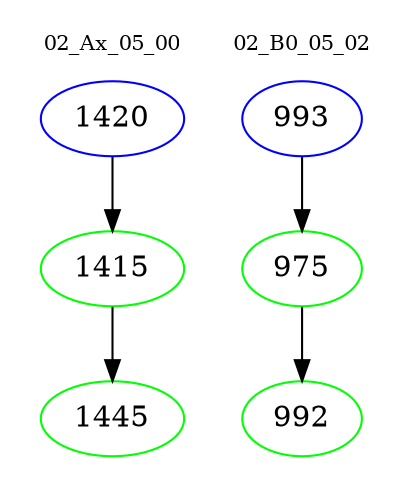 digraph{
subgraph cluster_0 {
color = white
label = "02_Ax_05_00";
fontsize=10;
T0_1420 [label="1420", color="blue"]
T0_1420 -> T0_1415 [color="black"]
T0_1415 [label="1415", color="green"]
T0_1415 -> T0_1445 [color="black"]
T0_1445 [label="1445", color="green"]
}
subgraph cluster_1 {
color = white
label = "02_B0_05_02";
fontsize=10;
T1_993 [label="993", color="blue"]
T1_993 -> T1_975 [color="black"]
T1_975 [label="975", color="green"]
T1_975 -> T1_992 [color="black"]
T1_992 [label="992", color="green"]
}
}
